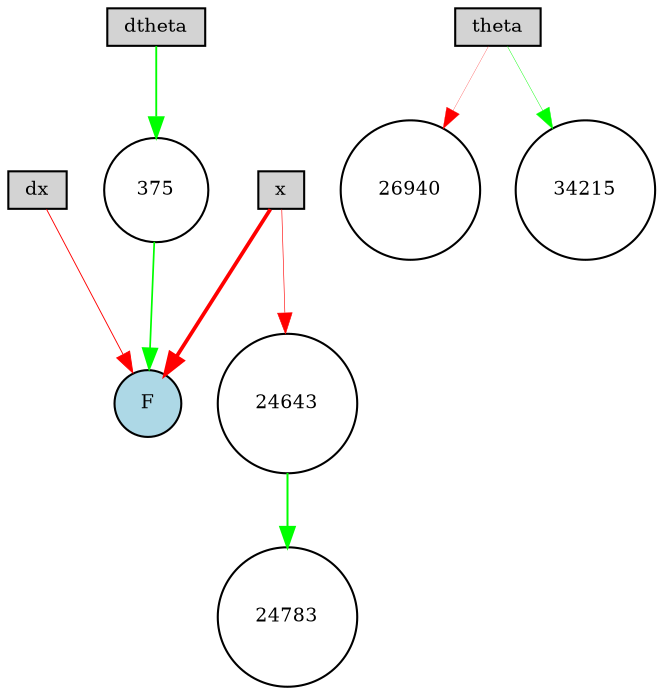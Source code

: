 digraph {
	node [fontsize=9 height=0.2 shape=circle width=0.2]
	x [fillcolor=lightgray shape=box style=filled]
	theta [fillcolor=lightgray shape=box style=filled]
	dx [fillcolor=lightgray shape=box style=filled]
	dtheta [fillcolor=lightgray shape=box style=filled]
	F [fillcolor=lightblue style=filled]
	375 [fillcolor=white style=filled]
	375 -> F [color=green penwidth=0.8304672233347995 style=solid]
	dx -> F [color=red penwidth=0.44030118758084535 style=solid]
	dtheta -> 375 [color=green penwidth=0.8994563437375179 style=solid]
	x -> F [color=red penwidth=1.8072459390800777 style=solid]
	x -> 24643 [color=red penwidth=0.2944178270987425 style=solid]
	24643 -> 24783 [color=green penwidth=0.9648138843154337 style=solid]
	theta -> 26940 [color=red penwidth=0.12122633018514803 style=solid]
	theta -> 34215 [color=green penwidth=0.21181328942413197 style=solid]
}
